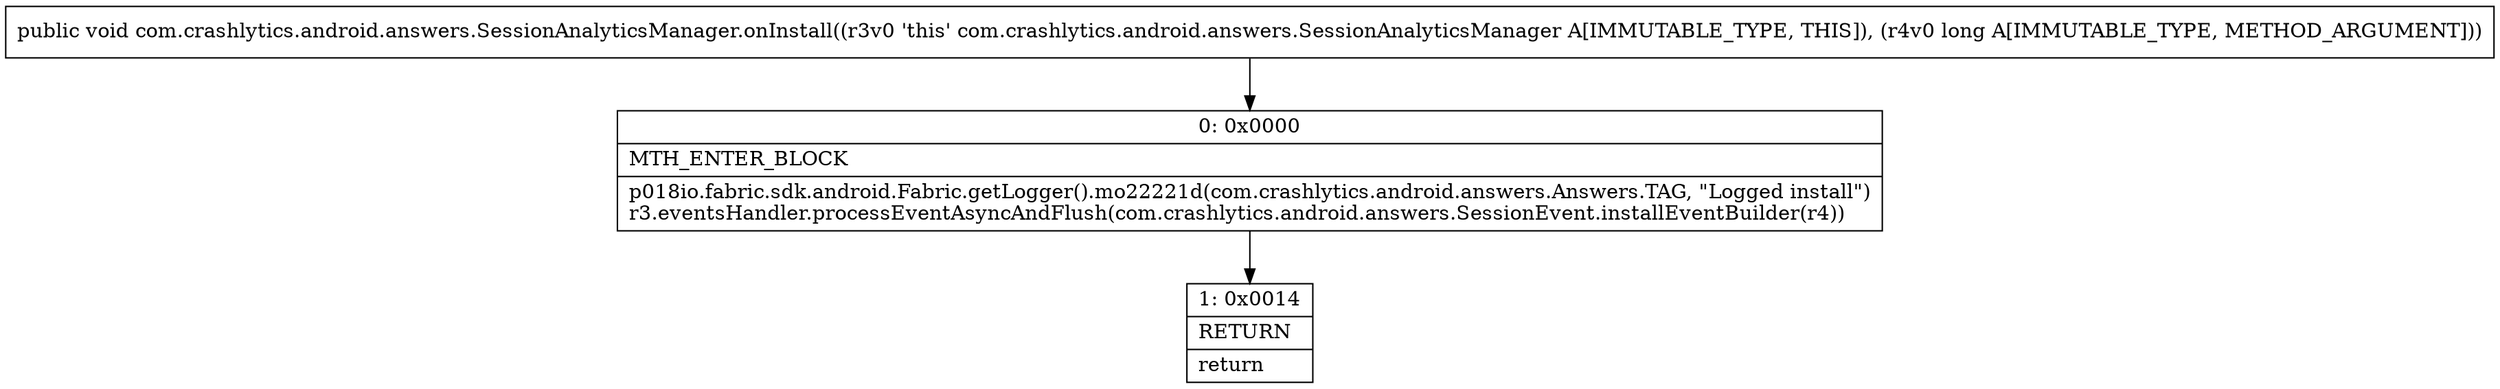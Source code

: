 digraph "CFG forcom.crashlytics.android.answers.SessionAnalyticsManager.onInstall(J)V" {
Node_0 [shape=record,label="{0\:\ 0x0000|MTH_ENTER_BLOCK\l|p018io.fabric.sdk.android.Fabric.getLogger().mo22221d(com.crashlytics.android.answers.Answers.TAG, \"Logged install\")\lr3.eventsHandler.processEventAsyncAndFlush(com.crashlytics.android.answers.SessionEvent.installEventBuilder(r4))\l}"];
Node_1 [shape=record,label="{1\:\ 0x0014|RETURN\l|return\l}"];
MethodNode[shape=record,label="{public void com.crashlytics.android.answers.SessionAnalyticsManager.onInstall((r3v0 'this' com.crashlytics.android.answers.SessionAnalyticsManager A[IMMUTABLE_TYPE, THIS]), (r4v0 long A[IMMUTABLE_TYPE, METHOD_ARGUMENT])) }"];
MethodNode -> Node_0;
Node_0 -> Node_1;
}

